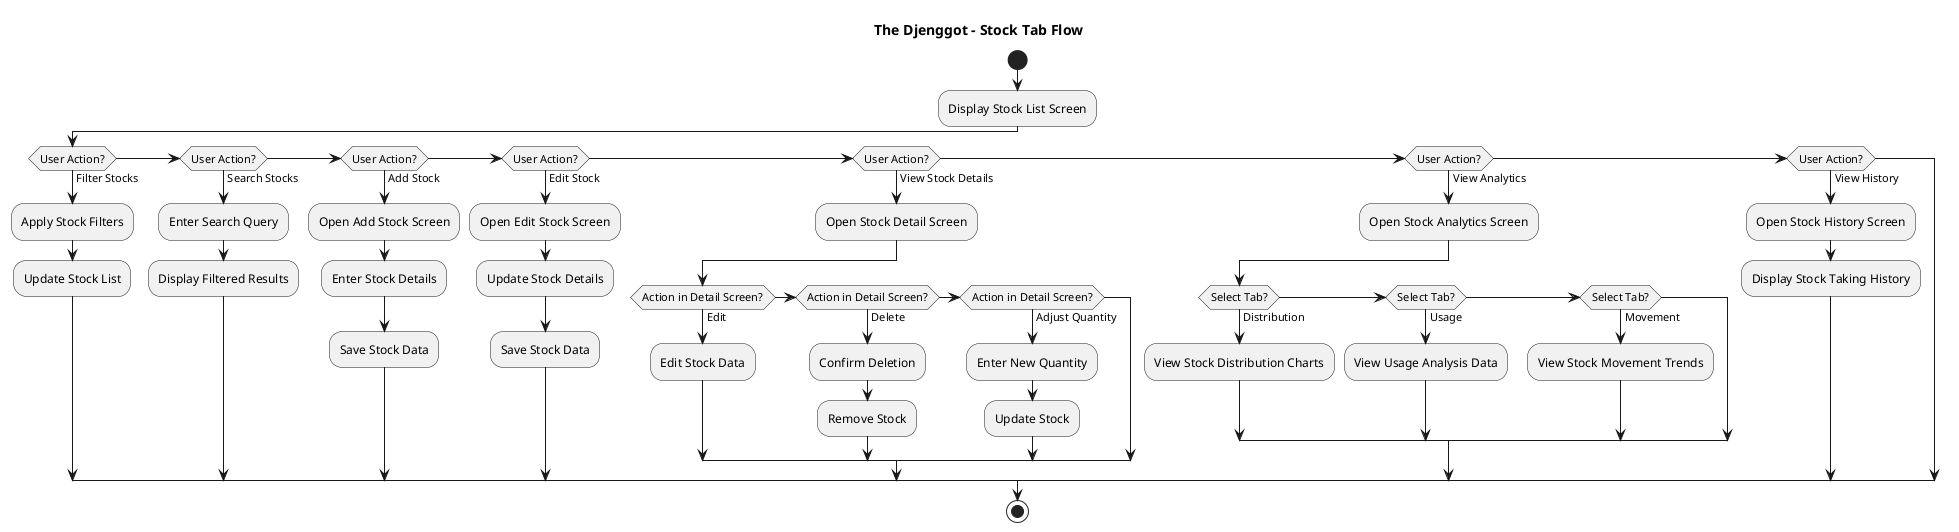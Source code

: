 @startuml stock_tab_flow
title The Djenggot - Stock Tab Flow

start

:Display Stock List Screen;

if (User Action?) then (Filter Stocks)
  :Apply Stock Filters;
  :Update Stock List;
  
elseif (User Action?) then (Search Stocks)
  :Enter Search Query;
  :Display Filtered Results;
  
elseif (User Action?) then (Add Stock)
  :Open Add Stock Screen;
  :Enter Stock Details;
  :Save Stock Data;
  
elseif (User Action?) then (Edit Stock)
  :Open Edit Stock Screen;
  :Update Stock Details;
  :Save Stock Data;
  
elseif (User Action?) then (View Stock Details)
  :Open Stock Detail Screen;
  if (Action in Detail Screen?) then (Edit)
    :Edit Stock Data;
  elseif (Action in Detail Screen?) then (Delete)
    :Confirm Deletion;
    :Remove Stock;
  elseif (Action in Detail Screen?) then (Adjust Quantity)
    :Enter New Quantity;
    :Update Stock;
  endif
  
elseif (User Action?) then (View Analytics)
  :Open Stock Analytics Screen;
  if (Select Tab?) then (Distribution)
    :View Stock Distribution Charts;
  elseif (Select Tab?) then (Usage)
    :View Usage Analysis Data;
  elseif (Select Tab?) then (Movement)
    :View Stock Movement Trends;
  endif
  
elseif (User Action?) then (View History)
  :Open Stock History Screen;
  :Display Stock Taking History;
endif

stop
@enduml
